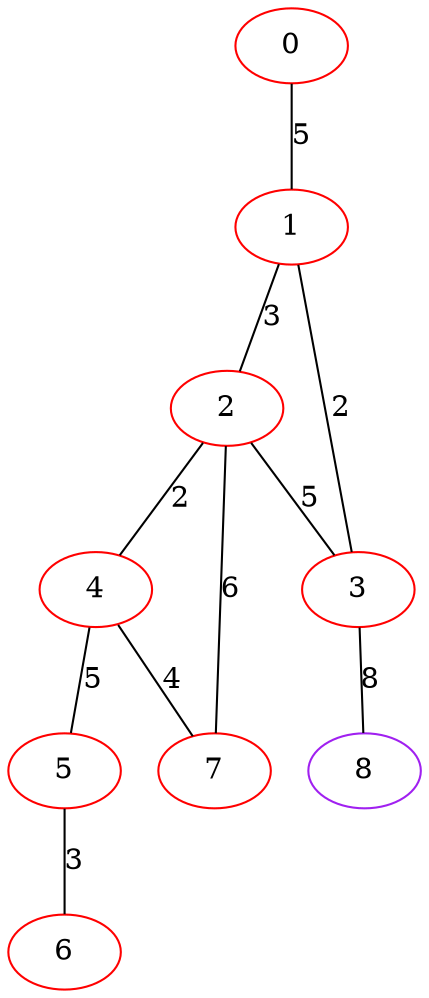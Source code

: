graph "" {
0 [color=red, weight=1];
1 [color=red, weight=1];
2 [color=red, weight=1];
3 [color=red, weight=1];
4 [color=red, weight=1];
5 [color=red, weight=1];
6 [color=red, weight=1];
7 [color=red, weight=1];
8 [color=purple, weight=4];
0 -- 1  [key=0, label=5];
1 -- 2  [key=0, label=3];
1 -- 3  [key=0, label=2];
2 -- 3  [key=0, label=5];
2 -- 4  [key=0, label=2];
2 -- 7  [key=0, label=6];
3 -- 8  [key=0, label=8];
4 -- 5  [key=0, label=5];
4 -- 7  [key=0, label=4];
5 -- 6  [key=0, label=3];
}
